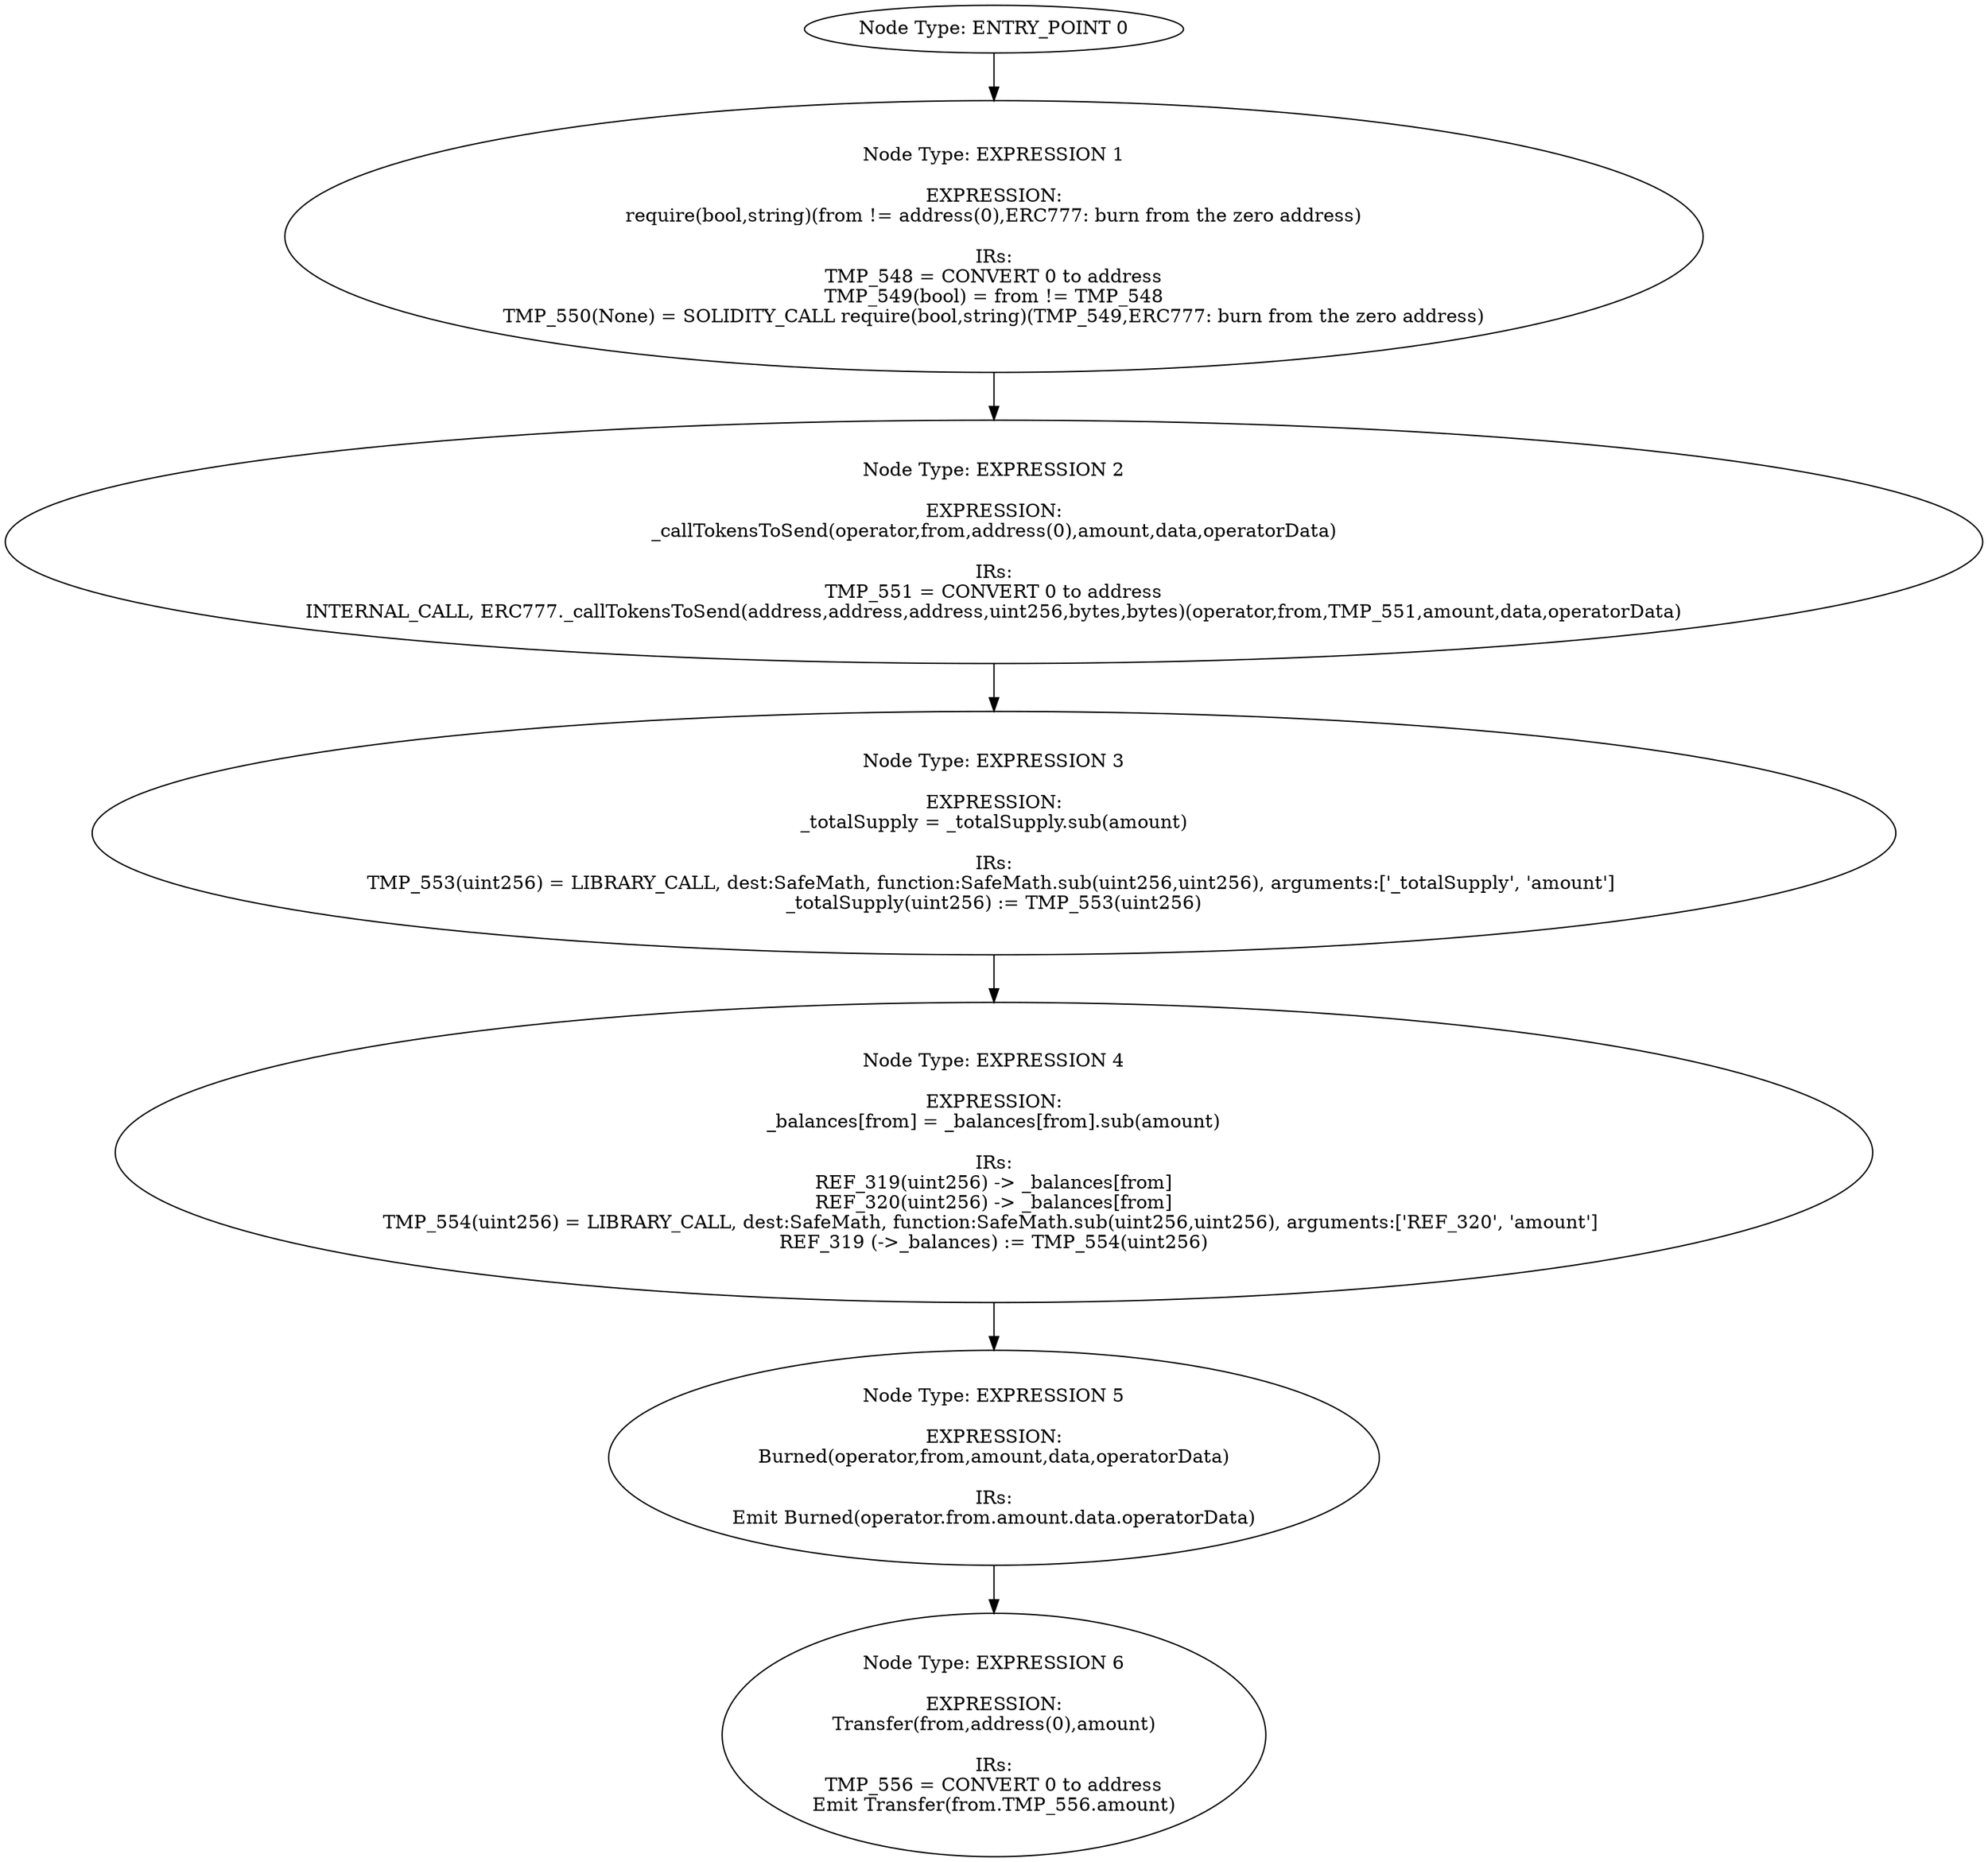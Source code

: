 digraph{
0[label="Node Type: ENTRY_POINT 0
"];
0->1;
1[label="Node Type: EXPRESSION 1

EXPRESSION:
require(bool,string)(from != address(0),ERC777: burn from the zero address)

IRs:
TMP_548 = CONVERT 0 to address
TMP_549(bool) = from != TMP_548
TMP_550(None) = SOLIDITY_CALL require(bool,string)(TMP_549,ERC777: burn from the zero address)"];
1->2;
2[label="Node Type: EXPRESSION 2

EXPRESSION:
_callTokensToSend(operator,from,address(0),amount,data,operatorData)

IRs:
TMP_551 = CONVERT 0 to address
INTERNAL_CALL, ERC777._callTokensToSend(address,address,address,uint256,bytes,bytes)(operator,from,TMP_551,amount,data,operatorData)"];
2->3;
3[label="Node Type: EXPRESSION 3

EXPRESSION:
_totalSupply = _totalSupply.sub(amount)

IRs:
TMP_553(uint256) = LIBRARY_CALL, dest:SafeMath, function:SafeMath.sub(uint256,uint256), arguments:['_totalSupply', 'amount'] 
_totalSupply(uint256) := TMP_553(uint256)"];
3->4;
4[label="Node Type: EXPRESSION 4

EXPRESSION:
_balances[from] = _balances[from].sub(amount)

IRs:
REF_319(uint256) -> _balances[from]
REF_320(uint256) -> _balances[from]
TMP_554(uint256) = LIBRARY_CALL, dest:SafeMath, function:SafeMath.sub(uint256,uint256), arguments:['REF_320', 'amount'] 
REF_319 (->_balances) := TMP_554(uint256)"];
4->5;
5[label="Node Type: EXPRESSION 5

EXPRESSION:
Burned(operator,from,amount,data,operatorData)

IRs:
Emit Burned(operator.from.amount.data.operatorData)"];
5->6;
6[label="Node Type: EXPRESSION 6

EXPRESSION:
Transfer(from,address(0),amount)

IRs:
TMP_556 = CONVERT 0 to address
Emit Transfer(from.TMP_556.amount)"];
}
